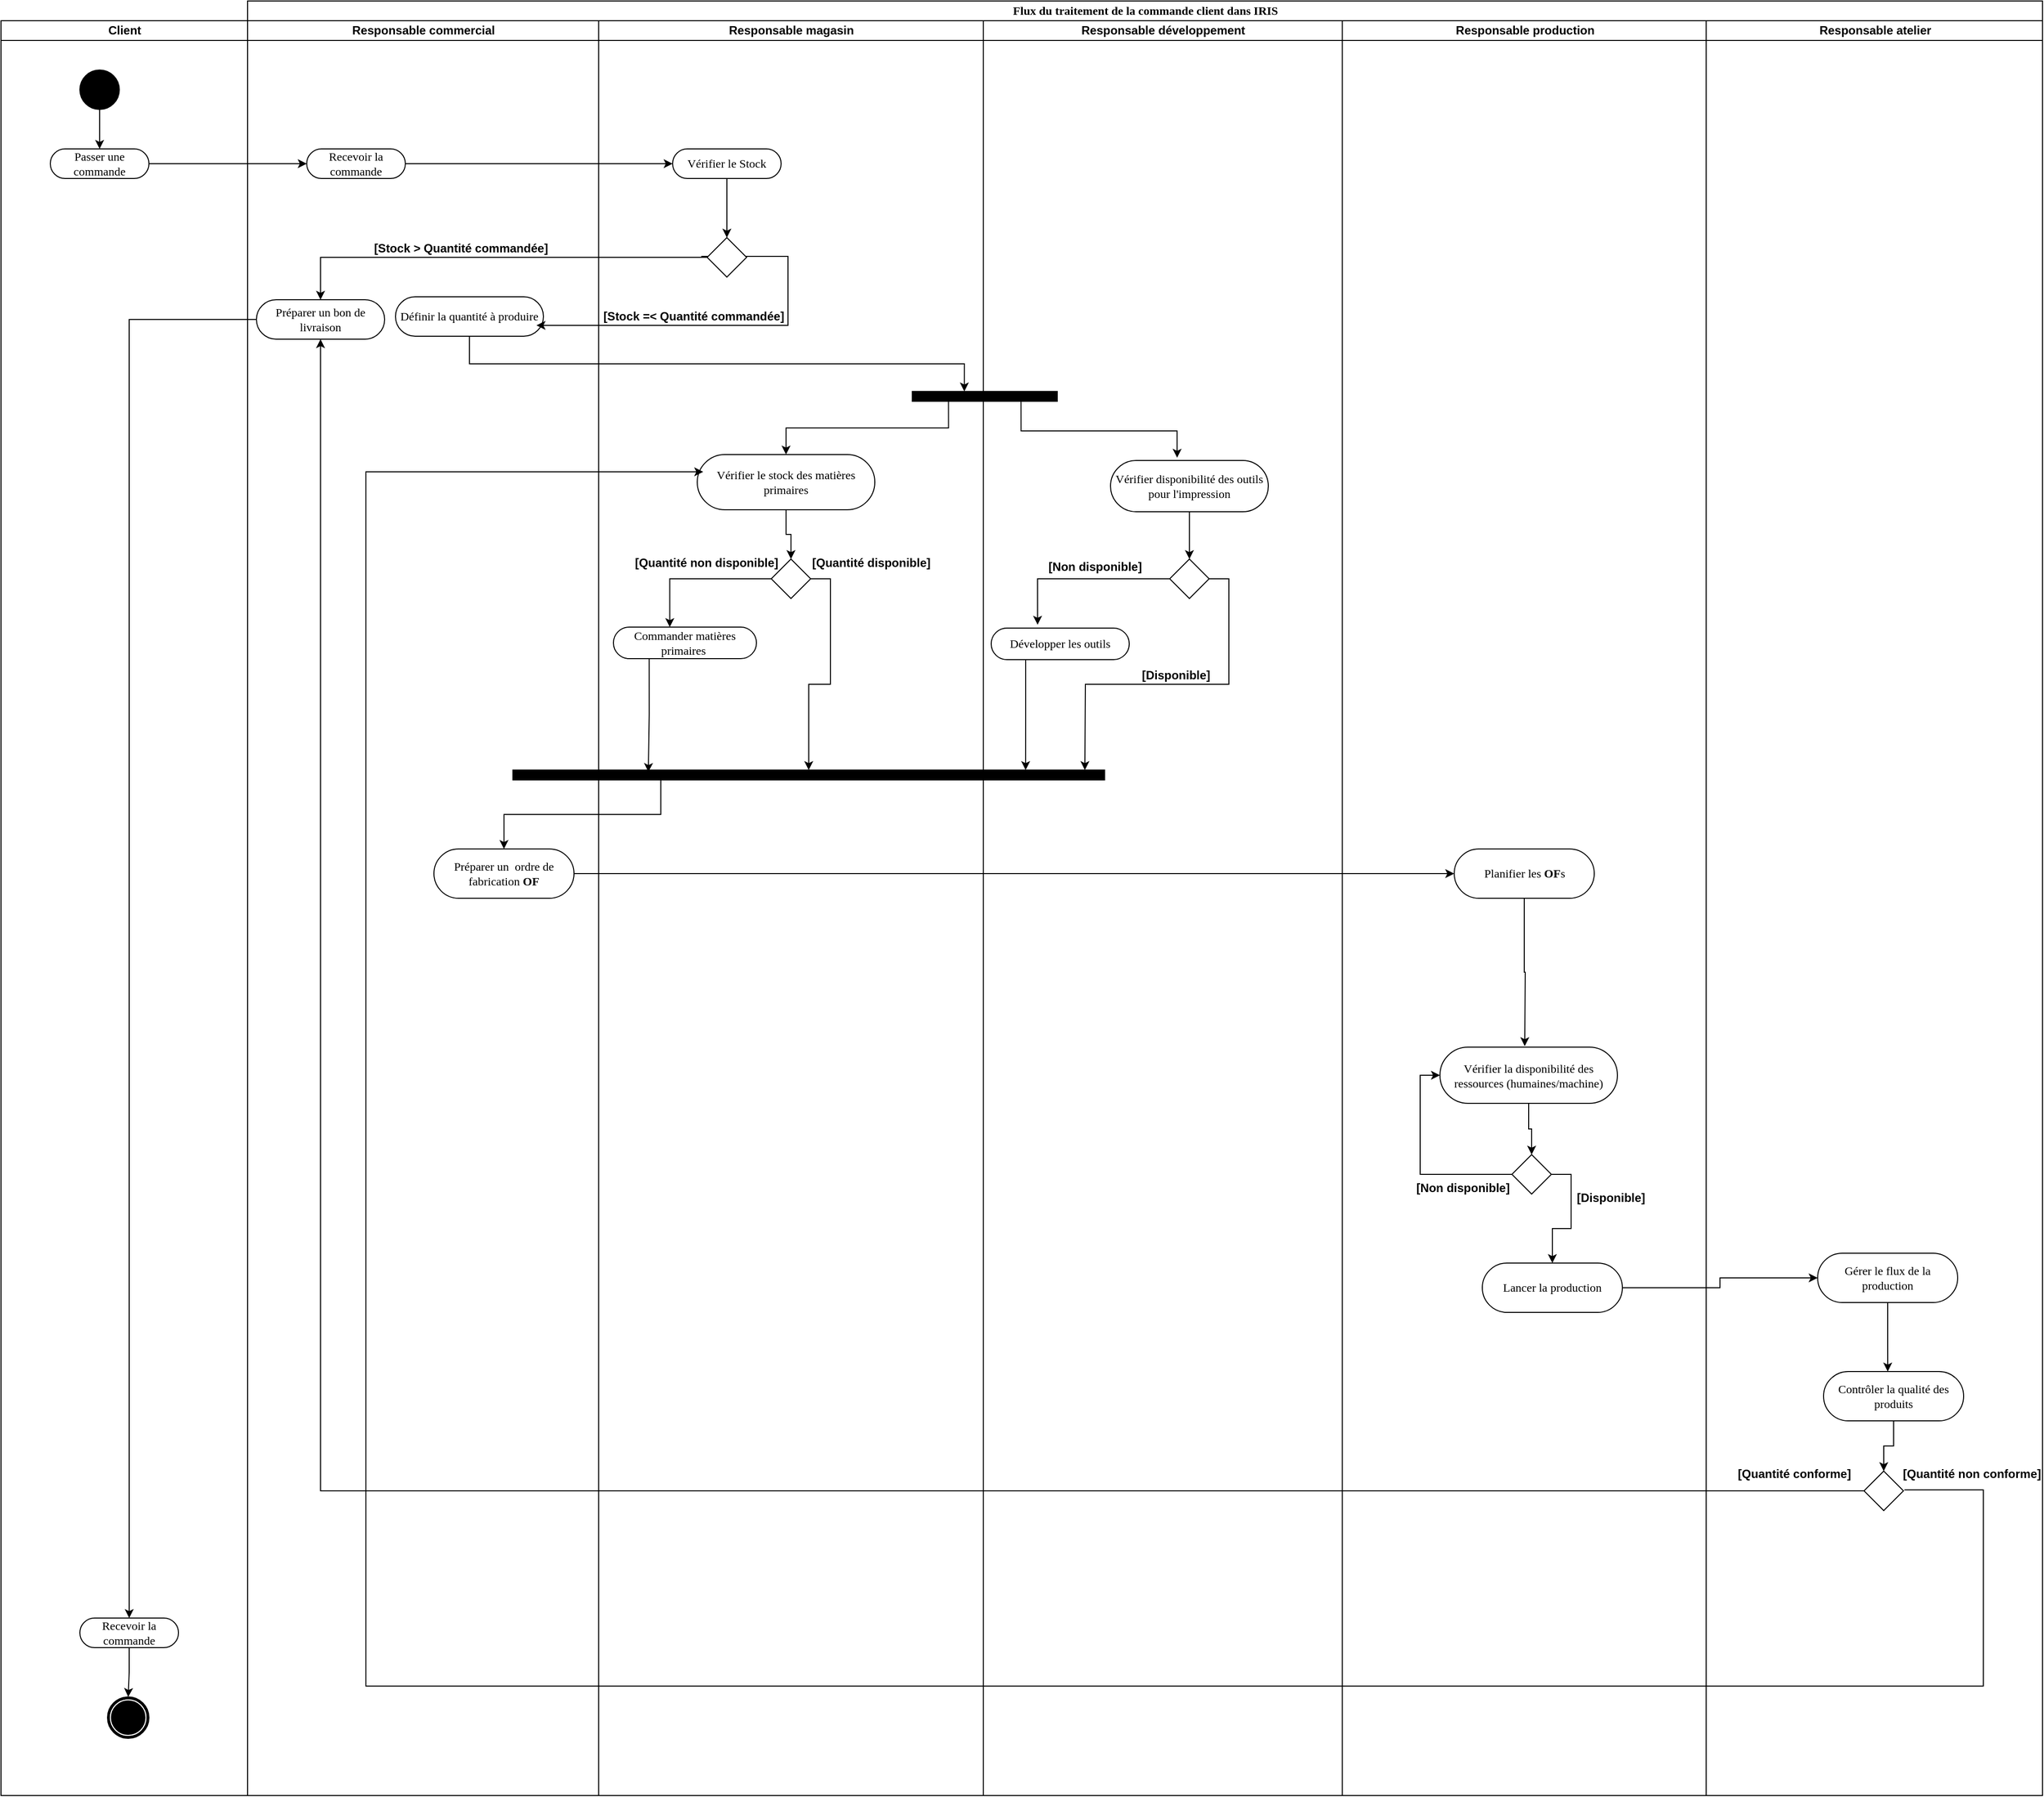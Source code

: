 <mxfile version="20.3.7" type="gitlab">
  <diagram name="Page-1" id="0783ab3e-0a74-02c8-0abd-f7b4e66b4bec">
    <mxGraphModel dx="5590" dy="2673" grid="1" gridSize="10" guides="1" tooltips="1" connect="1" arrows="1" fold="1" page="1" pageScale="1" pageWidth="850" pageHeight="1100" background="none" math="0" shadow="0">
      <root>
        <mxCell id="0" />
        <mxCell id="1" parent="0" />
        <mxCell id="1c1d494c118603dd-1" value="Flux du traitement de la commande client dans IRIS" style="swimlane;html=1;childLayout=stackLayout;startSize=20;rounded=0;shadow=0;comic=0;labelBackgroundColor=none;strokeWidth=1;fontFamily=Verdana;fontSize=12;align=center;" parent="1" vertex="1">
          <mxGeometry x="41" y="20" width="1820" height="1820" as="geometry" />
        </mxCell>
        <mxCell id="1c1d494c118603dd-2" value="Responsable commercial" style="swimlane;html=1;startSize=20;" parent="1c1d494c118603dd-1" vertex="1">
          <mxGeometry y="20" width="356" height="1800" as="geometry" />
        </mxCell>
        <mxCell id="rXU0wnX43YHr5uZH1frn-110" value="Recevoir la commande" style="rounded=1;whiteSpace=wrap;html=1;shadow=0;comic=0;labelBackgroundColor=none;strokeWidth=1;fontFamily=Verdana;fontSize=12;align=center;arcSize=50;" parent="1c1d494c118603dd-2" vertex="1">
          <mxGeometry x="60" y="130" width="100" height="30" as="geometry" />
        </mxCell>
        <mxCell id="rXU0wnX43YHr5uZH1frn-125" value="Préparer un bon de livraison" style="rounded=1;whiteSpace=wrap;html=1;shadow=0;comic=0;labelBackgroundColor=none;strokeWidth=1;fontFamily=Verdana;fontSize=12;align=center;arcSize=50;" parent="1c1d494c118603dd-2" vertex="1">
          <mxGeometry x="9" y="283" width="130" height="40" as="geometry" />
        </mxCell>
        <mxCell id="rXU0wnX43YHr5uZH1frn-133" value="Définir la quantité à produire" style="rounded=1;whiteSpace=wrap;html=1;shadow=0;comic=0;labelBackgroundColor=none;strokeWidth=1;fontFamily=Verdana;fontSize=12;align=center;arcSize=50;" parent="1c1d494c118603dd-2" vertex="1">
          <mxGeometry x="150" y="280" width="150" height="40" as="geometry" />
        </mxCell>
        <mxCell id="rXU0wnX43YHr5uZH1frn-135" value="&lt;font style=&quot;font-size: 12px;&quot;&gt;[Stock &amp;gt; Quantité commandée]&lt;/font&gt;" style="text;strokeColor=none;fillColor=none;html=1;fontSize=24;fontStyle=1;verticalAlign=middle;align=center;" parent="1c1d494c118603dd-2" vertex="1">
          <mxGeometry x="166" y="207" width="100" height="40" as="geometry" />
        </mxCell>
        <mxCell id="rXU0wnX43YHr5uZH1frn-139" value="Préparer un&amp;nbsp; ordre de fabrication &lt;b&gt;OF&lt;/b&gt;" style="rounded=1;whiteSpace=wrap;html=1;shadow=0;comic=0;labelBackgroundColor=none;strokeWidth=1;fontFamily=Verdana;fontSize=12;align=center;arcSize=50;" parent="1c1d494c118603dd-2" vertex="1">
          <mxGeometry x="189" y="840" width="142" height="50" as="geometry" />
        </mxCell>
        <mxCell id="rXU0wnX43YHr5uZH1frn-120" style="edgeStyle=orthogonalEdgeStyle;rounded=0;orthogonalLoop=1;jettySize=auto;html=1;exitX=1;exitY=0.5;exitDx=0;exitDy=0;entryX=0;entryY=0.5;entryDx=0;entryDy=0;" parent="1c1d494c118603dd-1" source="rXU0wnX43YHr5uZH1frn-110" target="rXU0wnX43YHr5uZH1frn-115" edge="1">
          <mxGeometry relative="1" as="geometry" />
        </mxCell>
        <mxCell id="rXU0wnX43YHr5uZH1frn-126" style="edgeStyle=orthogonalEdgeStyle;rounded=0;orthogonalLoop=1;jettySize=auto;html=1;exitX=0;exitY=0.5;exitDx=0;exitDy=0;entryX=0.5;entryY=0;entryDx=0;entryDy=0;" parent="1c1d494c118603dd-1" source="rXU0wnX43YHr5uZH1frn-121" target="rXU0wnX43YHr5uZH1frn-125" edge="1">
          <mxGeometry relative="1" as="geometry" />
        </mxCell>
        <mxCell id="vng6xJ7LsZXrnbO5BIpu-1" style="edgeStyle=orthogonalEdgeStyle;rounded=0;orthogonalLoop=1;jettySize=auto;html=1;exitX=1;exitY=0.5;exitDx=0;exitDy=0;entryX=1;entryY=0.75;entryDx=0;entryDy=0;" edge="1" parent="1c1d494c118603dd-1">
          <mxGeometry relative="1" as="geometry">
            <mxPoint x="460" y="259.0" as="sourcePoint" />
            <mxPoint x="293.0" y="329.0" as="targetPoint" />
            <Array as="points">
              <mxPoint x="548" y="259" />
              <mxPoint x="548" y="329" />
            </Array>
          </mxGeometry>
        </mxCell>
        <mxCell id="1c1d494c118603dd-3" value="Responsable magasin" style="swimlane;html=1;startSize=20;" parent="1c1d494c118603dd-1" vertex="1">
          <mxGeometry x="356" y="20" width="390" height="1800" as="geometry" />
        </mxCell>
        <mxCell id="rXU0wnX43YHr5uZH1frn-124" style="edgeStyle=orthogonalEdgeStyle;rounded=0;orthogonalLoop=1;jettySize=auto;html=1;exitX=0.5;exitY=1;exitDx=0;exitDy=0;entryX=0.5;entryY=0;entryDx=0;entryDy=0;" parent="1c1d494c118603dd-3" source="rXU0wnX43YHr5uZH1frn-115" target="rXU0wnX43YHr5uZH1frn-121" edge="1">
          <mxGeometry relative="1" as="geometry" />
        </mxCell>
        <mxCell id="rXU0wnX43YHr5uZH1frn-115" value="Vérifier le Stock" style="rounded=1;whiteSpace=wrap;html=1;shadow=0;comic=0;labelBackgroundColor=none;strokeWidth=1;fontFamily=Verdana;fontSize=12;align=center;arcSize=50;" parent="1c1d494c118603dd-3" vertex="1">
          <mxGeometry x="75" y="130" width="110" height="30" as="geometry" />
        </mxCell>
        <mxCell id="rXU0wnX43YHr5uZH1frn-121" value="" style="rhombus;whiteSpace=wrap;html=1;" parent="1c1d494c118603dd-3" vertex="1">
          <mxGeometry x="110" y="220" width="40" height="40" as="geometry" />
        </mxCell>
        <mxCell id="rXU0wnX43YHr5uZH1frn-136" value="&lt;font style=&quot;font-size: 12px;&quot;&gt;[Stock =&amp;lt; Quantité commandée]&lt;/font&gt;" style="text;strokeColor=none;fillColor=none;html=1;fontSize=24;fontStyle=1;verticalAlign=middle;align=center;" parent="1c1d494c118603dd-3" vertex="1">
          <mxGeometry x="46" y="276" width="100" height="40" as="geometry" />
        </mxCell>
        <mxCell id="vng6xJ7LsZXrnbO5BIpu-38" style="edgeStyle=orthogonalEdgeStyle;rounded=0;orthogonalLoop=1;jettySize=auto;html=1;exitX=0.5;exitY=1;exitDx=0;exitDy=0;" edge="1" parent="1c1d494c118603dd-3" source="vng6xJ7LsZXrnbO5BIpu-13" target="vng6xJ7LsZXrnbO5BIpu-36">
          <mxGeometry relative="1" as="geometry" />
        </mxCell>
        <mxCell id="vng6xJ7LsZXrnbO5BIpu-13" value="Vérifier le stock des matières primaires" style="rounded=1;whiteSpace=wrap;html=1;shadow=0;comic=0;labelBackgroundColor=none;strokeWidth=1;fontFamily=Verdana;fontSize=12;align=center;arcSize=50;" vertex="1" parent="1c1d494c118603dd-3">
          <mxGeometry x="100" y="440" width="180" height="56" as="geometry" />
        </mxCell>
        <mxCell id="vng6xJ7LsZXrnbO5BIpu-41" style="edgeStyle=orthogonalEdgeStyle;rounded=0;orthogonalLoop=1;jettySize=auto;html=1;exitX=0;exitY=0.5;exitDx=0;exitDy=0;entryX=0.394;entryY=0;entryDx=0;entryDy=0;entryPerimeter=0;" edge="1" parent="1c1d494c118603dd-3" source="vng6xJ7LsZXrnbO5BIpu-36" target="vng6xJ7LsZXrnbO5BIpu-40">
          <mxGeometry relative="1" as="geometry" />
        </mxCell>
        <mxCell id="vng6xJ7LsZXrnbO5BIpu-36" value="" style="rhombus;whiteSpace=wrap;html=1;" vertex="1" parent="1c1d494c118603dd-3">
          <mxGeometry x="175" y="546" width="40" height="40" as="geometry" />
        </mxCell>
        <mxCell id="vng6xJ7LsZXrnbO5BIpu-81" style="edgeStyle=orthogonalEdgeStyle;rounded=0;orthogonalLoop=1;jettySize=auto;html=1;exitX=0.25;exitY=1;exitDx=0;exitDy=0;entryX=0.229;entryY=0.188;entryDx=0;entryDy=0;entryPerimeter=0;" edge="1" parent="1c1d494c118603dd-3" source="vng6xJ7LsZXrnbO5BIpu-40" target="vng6xJ7LsZXrnbO5BIpu-52">
          <mxGeometry relative="1" as="geometry" />
        </mxCell>
        <mxCell id="vng6xJ7LsZXrnbO5BIpu-40" value="Commander matières primaires&amp;nbsp;" style="rounded=1;whiteSpace=wrap;html=1;shadow=0;comic=0;labelBackgroundColor=none;strokeWidth=1;fontFamily=Verdana;fontSize=12;align=center;arcSize=50;" vertex="1" parent="1c1d494c118603dd-3">
          <mxGeometry x="15" y="615" width="145" height="32" as="geometry" />
        </mxCell>
        <mxCell id="vng6xJ7LsZXrnbO5BIpu-44" value="&lt;font style=&quot;font-size: 12px;&quot;&gt;[Quantité disponible]&lt;/font&gt;" style="text;strokeColor=none;fillColor=none;html=1;fontSize=24;fontStyle=1;verticalAlign=middle;align=center;" vertex="1" parent="1c1d494c118603dd-3">
          <mxGeometry x="226" y="526" width="100" height="40" as="geometry" />
        </mxCell>
        <mxCell id="vng6xJ7LsZXrnbO5BIpu-45" value="&lt;font style=&quot;font-size: 12px;&quot;&gt;[Quantité non disponible]&lt;/font&gt;" style="text;strokeColor=none;fillColor=none;html=1;fontSize=24;fontStyle=1;verticalAlign=middle;align=center;" vertex="1" parent="1c1d494c118603dd-3">
          <mxGeometry x="59" y="526" width="100" height="40" as="geometry" />
        </mxCell>
        <mxCell id="vng6xJ7LsZXrnbO5BIpu-52" value="" style="whiteSpace=wrap;html=1;rounded=0;shadow=0;comic=0;labelBackgroundColor=none;strokeWidth=1;fillColor=#000000;fontFamily=Verdana;fontSize=12;align=center;rotation=0;" vertex="1" parent="1c1d494c118603dd-3">
          <mxGeometry x="-87" y="760" width="600" height="10" as="geometry" />
        </mxCell>
        <mxCell id="vng6xJ7LsZXrnbO5BIpu-59" style="edgeStyle=orthogonalEdgeStyle;rounded=0;orthogonalLoop=1;jettySize=auto;html=1;exitX=1;exitY=0.5;exitDx=0;exitDy=0;" edge="1" parent="1c1d494c118603dd-3" source="vng6xJ7LsZXrnbO5BIpu-36" target="vng6xJ7LsZXrnbO5BIpu-52">
          <mxGeometry relative="1" as="geometry">
            <mxPoint x="253.0" y="660.0" as="targetPoint" />
          </mxGeometry>
        </mxCell>
        <mxCell id="vng6xJ7LsZXrnbO5BIpu-33" style="edgeStyle=orthogonalEdgeStyle;rounded=0;orthogonalLoop=1;jettySize=auto;html=1;exitX=0.25;exitY=1;exitDx=0;exitDy=0;entryX=0.5;entryY=0;entryDx=0;entryDy=0;" edge="1" parent="1c1d494c118603dd-1" source="vng6xJ7LsZXrnbO5BIpu-31" target="vng6xJ7LsZXrnbO5BIpu-13">
          <mxGeometry relative="1" as="geometry" />
        </mxCell>
        <mxCell id="1c1d494c118603dd-4" value="Responsable développement" style="swimlane;html=1;startSize=20;align=center;" parent="1c1d494c118603dd-1" vertex="1">
          <mxGeometry x="746" y="20" width="364" height="1800" as="geometry" />
        </mxCell>
        <mxCell id="vng6xJ7LsZXrnbO5BIpu-39" style="edgeStyle=orthogonalEdgeStyle;rounded=0;orthogonalLoop=1;jettySize=auto;html=1;exitX=0.5;exitY=1;exitDx=0;exitDy=0;entryX=0.5;entryY=0;entryDx=0;entryDy=0;" edge="1" parent="1c1d494c118603dd-4" source="vng6xJ7LsZXrnbO5BIpu-9" target="vng6xJ7LsZXrnbO5BIpu-35">
          <mxGeometry relative="1" as="geometry" />
        </mxCell>
        <mxCell id="vng6xJ7LsZXrnbO5BIpu-9" value="Vérifier disponibilité des outils pour l&#39;impression" style="rounded=1;whiteSpace=wrap;html=1;shadow=0;comic=0;labelBackgroundColor=none;strokeWidth=1;fontFamily=Verdana;fontSize=12;align=center;arcSize=50;" vertex="1" parent="1c1d494c118603dd-4">
          <mxGeometry x="129" y="446" width="160" height="52" as="geometry" />
        </mxCell>
        <mxCell id="vng6xJ7LsZXrnbO5BIpu-20" value="Développer les outils" style="rounded=1;whiteSpace=wrap;html=1;shadow=0;comic=0;labelBackgroundColor=none;strokeWidth=1;fontFamily=Verdana;fontSize=12;align=center;arcSize=50;" vertex="1" parent="1c1d494c118603dd-4">
          <mxGeometry x="8" y="616" width="140" height="32" as="geometry" />
        </mxCell>
        <mxCell id="vng6xJ7LsZXrnbO5BIpu-34" style="edgeStyle=orthogonalEdgeStyle;rounded=0;orthogonalLoop=1;jettySize=auto;html=1;exitX=0.75;exitY=1;exitDx=0;exitDy=0;entryX=0.422;entryY=-0.054;entryDx=0;entryDy=0;entryPerimeter=0;" edge="1" parent="1c1d494c118603dd-4" source="vng6xJ7LsZXrnbO5BIpu-31" target="vng6xJ7LsZXrnbO5BIpu-9">
          <mxGeometry relative="1" as="geometry" />
        </mxCell>
        <mxCell id="vng6xJ7LsZXrnbO5BIpu-31" value="" style="whiteSpace=wrap;html=1;rounded=0;shadow=0;comic=0;labelBackgroundColor=none;strokeWidth=1;fillColor=#000000;fontFamily=Verdana;fontSize=12;align=center;rotation=0;" vertex="1" parent="1c1d494c118603dd-4">
          <mxGeometry x="-72" y="376" width="147" height="10" as="geometry" />
        </mxCell>
        <mxCell id="vng6xJ7LsZXrnbO5BIpu-46" style="edgeStyle=orthogonalEdgeStyle;rounded=0;orthogonalLoop=1;jettySize=auto;html=1;exitX=0;exitY=0.5;exitDx=0;exitDy=0;entryX=0.336;entryY=-0.107;entryDx=0;entryDy=0;entryPerimeter=0;" edge="1" parent="1c1d494c118603dd-4" source="vng6xJ7LsZXrnbO5BIpu-35" target="vng6xJ7LsZXrnbO5BIpu-20">
          <mxGeometry relative="1" as="geometry" />
        </mxCell>
        <mxCell id="vng6xJ7LsZXrnbO5BIpu-35" value="" style="rhombus;whiteSpace=wrap;html=1;" vertex="1" parent="1c1d494c118603dd-4">
          <mxGeometry x="189" y="546" width="40" height="40" as="geometry" />
        </mxCell>
        <mxCell id="vng6xJ7LsZXrnbO5BIpu-89" value="&lt;font style=&quot;font-size: 12px;&quot;&gt;[Non disponible]&lt;/font&gt;" style="text;strokeColor=none;fillColor=none;html=1;fontSize=24;fontStyle=1;verticalAlign=middle;align=center;" vertex="1" parent="1c1d494c118603dd-4">
          <mxGeometry x="63" y="530" width="100" height="40" as="geometry" />
        </mxCell>
        <mxCell id="vng6xJ7LsZXrnbO5BIpu-90" value="&lt;font style=&quot;font-size: 12px;&quot;&gt;[Disponible]&lt;/font&gt;" style="text;strokeColor=none;fillColor=none;html=1;fontSize=24;fontStyle=1;verticalAlign=middle;align=center;" vertex="1" parent="1c1d494c118603dd-4">
          <mxGeometry x="145" y="640" width="100" height="40" as="geometry" />
        </mxCell>
        <mxCell id="vng6xJ7LsZXrnbO5BIpu-51" style="edgeStyle=orthogonalEdgeStyle;rounded=0;orthogonalLoop=1;jettySize=auto;html=1;exitX=0.5;exitY=1;exitDx=0;exitDy=0;entryX=0.359;entryY=0;entryDx=0;entryDy=0;entryPerimeter=0;" edge="1" parent="1c1d494c118603dd-1" source="rXU0wnX43YHr5uZH1frn-133" target="vng6xJ7LsZXrnbO5BIpu-31">
          <mxGeometry relative="1" as="geometry" />
        </mxCell>
        <mxCell id="vng6xJ7LsZXrnbO5BIpu-63" style="edgeStyle=orthogonalEdgeStyle;rounded=0;orthogonalLoop=1;jettySize=auto;html=1;exitX=0.25;exitY=1;exitDx=0;exitDy=0;" edge="1" parent="1c1d494c118603dd-1" source="vng6xJ7LsZXrnbO5BIpu-52" target="rXU0wnX43YHr5uZH1frn-139">
          <mxGeometry relative="1" as="geometry" />
        </mxCell>
        <mxCell id="vng6xJ7LsZXrnbO5BIpu-66" style="edgeStyle=orthogonalEdgeStyle;rounded=0;orthogonalLoop=1;jettySize=auto;html=1;exitX=1;exitY=0.5;exitDx=0;exitDy=0;entryX=0;entryY=0.5;entryDx=0;entryDy=0;" edge="1" parent="1c1d494c118603dd-1" source="rXU0wnX43YHr5uZH1frn-139" target="vng6xJ7LsZXrnbO5BIpu-65">
          <mxGeometry relative="1" as="geometry">
            <mxPoint x="969" y="850" as="targetPoint" />
          </mxGeometry>
        </mxCell>
        <mxCell id="rXU0wnX43YHr5uZH1frn-1" value="Responsable production" style="swimlane;html=1;startSize=20;" parent="1c1d494c118603dd-1" vertex="1">
          <mxGeometry x="1110" y="20" width="369" height="1800" as="geometry" />
        </mxCell>
        <mxCell id="vng6xJ7LsZXrnbO5BIpu-65" value="Planifier les &lt;b&gt;OF&lt;/b&gt;s" style="rounded=1;whiteSpace=wrap;html=1;shadow=0;comic=0;labelBackgroundColor=none;strokeWidth=1;fontFamily=Verdana;fontSize=12;align=center;arcSize=50;" vertex="1" parent="rXU0wnX43YHr5uZH1frn-1">
          <mxGeometry x="113.5" y="840" width="142" height="50" as="geometry" />
        </mxCell>
        <mxCell id="vng6xJ7LsZXrnbO5BIpu-67" value="Lancer la production" style="rounded=1;whiteSpace=wrap;html=1;shadow=0;comic=0;labelBackgroundColor=none;strokeWidth=1;fontFamily=Verdana;fontSize=12;align=center;arcSize=50;" vertex="1" parent="rXU0wnX43YHr5uZH1frn-1">
          <mxGeometry x="142" y="1260" width="142" height="50" as="geometry" />
        </mxCell>
        <mxCell id="vng6xJ7LsZXrnbO5BIpu-87" style="edgeStyle=orthogonalEdgeStyle;rounded=0;orthogonalLoop=1;jettySize=auto;html=1;exitX=1;exitY=0.5;exitDx=0;exitDy=0;" edge="1" parent="rXU0wnX43YHr5uZH1frn-1" source="vng6xJ7LsZXrnbO5BIpu-85" target="vng6xJ7LsZXrnbO5BIpu-67">
          <mxGeometry relative="1" as="geometry" />
        </mxCell>
        <mxCell id="vng6xJ7LsZXrnbO5BIpu-85" value="" style="rhombus;whiteSpace=wrap;html=1;" vertex="1" parent="rXU0wnX43YHr5uZH1frn-1">
          <mxGeometry x="172" y="1150" width="40" height="40" as="geometry" />
        </mxCell>
        <mxCell id="vng6xJ7LsZXrnbO5BIpu-91" value="&lt;font style=&quot;font-size: 12px;&quot;&gt;[Disponible]&lt;/font&gt;" style="text;strokeColor=none;fillColor=none;html=1;fontSize=24;fontStyle=1;verticalAlign=middle;align=center;" vertex="1" parent="rXU0wnX43YHr5uZH1frn-1">
          <mxGeometry x="222" y="1170" width="100" height="40" as="geometry" />
        </mxCell>
        <mxCell id="vng6xJ7LsZXrnbO5BIpu-92" value="&lt;font style=&quot;font-size: 12px;&quot;&gt;[Non disponible]&lt;/font&gt;" style="text;strokeColor=none;fillColor=none;html=1;fontSize=24;fontStyle=1;verticalAlign=middle;align=center;" vertex="1" parent="rXU0wnX43YHr5uZH1frn-1">
          <mxGeometry x="72" y="1160" width="100" height="40" as="geometry" />
        </mxCell>
        <mxCell id="vng6xJ7LsZXrnbO5BIpu-93" style="edgeStyle=orthogonalEdgeStyle;rounded=0;orthogonalLoop=1;jettySize=auto;html=1;exitX=1;exitY=0.5;exitDx=0;exitDy=0;" edge="1" parent="1c1d494c118603dd-1" source="vng6xJ7LsZXrnbO5BIpu-67" target="vng6xJ7LsZXrnbO5BIpu-69">
          <mxGeometry relative="1" as="geometry" />
        </mxCell>
        <mxCell id="vng6xJ7LsZXrnbO5BIpu-102" style="edgeStyle=orthogonalEdgeStyle;rounded=0;orthogonalLoop=1;jettySize=auto;html=1;exitX=0;exitY=0.5;exitDx=0;exitDy=0;entryX=0.5;entryY=1;entryDx=0;entryDy=0;" edge="1" parent="1c1d494c118603dd-1" source="vng6xJ7LsZXrnbO5BIpu-77" target="rXU0wnX43YHr5uZH1frn-125">
          <mxGeometry relative="1" as="geometry" />
        </mxCell>
        <mxCell id="rXU0wnX43YHr5uZH1frn-30" value="Responsable atelier" style="swimlane;html=1;startSize=20;" parent="1c1d494c118603dd-1" vertex="1">
          <mxGeometry x="1479" y="20" width="341" height="1800" as="geometry" />
        </mxCell>
        <mxCell id="vng6xJ7LsZXrnbO5BIpu-72" style="edgeStyle=orthogonalEdgeStyle;rounded=0;orthogonalLoop=1;jettySize=auto;html=1;exitX=0.5;exitY=1;exitDx=0;exitDy=0;" edge="1" parent="rXU0wnX43YHr5uZH1frn-30" source="vng6xJ7LsZXrnbO5BIpu-69">
          <mxGeometry relative="1" as="geometry">
            <mxPoint x="184.059" y="1370" as="targetPoint" />
            <Array as="points">
              <mxPoint x="184" y="1343" />
              <mxPoint x="184" y="1343" />
            </Array>
          </mxGeometry>
        </mxCell>
        <mxCell id="vng6xJ7LsZXrnbO5BIpu-69" value="Gérer le flux de la production" style="rounded=1;whiteSpace=wrap;html=1;shadow=0;comic=0;labelBackgroundColor=none;strokeWidth=1;fontFamily=Verdana;fontSize=12;align=center;arcSize=50;" vertex="1" parent="rXU0wnX43YHr5uZH1frn-30">
          <mxGeometry x="113" y="1250" width="142" height="50" as="geometry" />
        </mxCell>
        <mxCell id="vng6xJ7LsZXrnbO5BIpu-121" style="edgeStyle=orthogonalEdgeStyle;rounded=0;orthogonalLoop=1;jettySize=auto;html=1;exitX=0.5;exitY=1;exitDx=0;exitDy=0;entryX=0.5;entryY=0;entryDx=0;entryDy=0;" edge="1" parent="rXU0wnX43YHr5uZH1frn-30" source="vng6xJ7LsZXrnbO5BIpu-71" target="vng6xJ7LsZXrnbO5BIpu-77">
          <mxGeometry relative="1" as="geometry" />
        </mxCell>
        <mxCell id="vng6xJ7LsZXrnbO5BIpu-71" value="Contrôler la qualité des produits" style="rounded=1;whiteSpace=wrap;html=1;shadow=0;comic=0;labelBackgroundColor=none;strokeWidth=1;fontFamily=Verdana;fontSize=12;align=center;arcSize=50;" vertex="1" parent="rXU0wnX43YHr5uZH1frn-30">
          <mxGeometry x="119" y="1370" width="142" height="50" as="geometry" />
        </mxCell>
        <mxCell id="vng6xJ7LsZXrnbO5BIpu-77" value="" style="rhombus;whiteSpace=wrap;html=1;" vertex="1" parent="rXU0wnX43YHr5uZH1frn-30">
          <mxGeometry x="160" y="1471" width="40" height="40" as="geometry" />
        </mxCell>
        <mxCell id="vng6xJ7LsZXrnbO5BIpu-109" value="&lt;font style=&quot;font-size: 12px;&quot;&gt;[Quantité conforme]&lt;/font&gt;" style="text;strokeColor=none;fillColor=none;html=1;fontSize=24;fontStyle=1;verticalAlign=middle;align=center;" vertex="1" parent="rXU0wnX43YHr5uZH1frn-30">
          <mxGeometry x="39" y="1450" width="100" height="40" as="geometry" />
        </mxCell>
        <mxCell id="vng6xJ7LsZXrnbO5BIpu-120" value="&lt;font style=&quot;font-size: 12px;&quot;&gt;[Quantité non conforme]&lt;/font&gt;" style="text;strokeColor=none;fillColor=none;html=1;fontSize=24;fontStyle=1;verticalAlign=middle;align=center;" vertex="1" parent="rXU0wnX43YHr5uZH1frn-30">
          <mxGeometry x="219" y="1450" width="100" height="40" as="geometry" />
        </mxCell>
        <mxCell id="vng6xJ7LsZXrnbO5BIpu-112" style="edgeStyle=orthogonalEdgeStyle;rounded=0;orthogonalLoop=1;jettySize=auto;html=1;exitX=1;exitY=0.5;exitDx=0;exitDy=0;entryX=0;entryY=0.25;entryDx=0;entryDy=0;" edge="1" parent="1c1d494c118603dd-1">
          <mxGeometry relative="1" as="geometry">
            <mxPoint x="1680" y="1510" as="sourcePoint" />
            <mxPoint x="462" y="477.5" as="targetPoint" />
            <Array as="points">
              <mxPoint x="1760" y="1510" />
              <mxPoint x="1760" y="1709" />
              <mxPoint x="120" y="1709" />
              <mxPoint x="120" y="478" />
            </Array>
          </mxGeometry>
        </mxCell>
        <mxCell id="rXU0wnX43YHr5uZH1frn-62" value="Client" style="swimlane;html=1;startSize=20;" parent="1" vertex="1">
          <mxGeometry x="-209" y="40" width="250" height="1800" as="geometry" />
        </mxCell>
        <mxCell id="rXU0wnX43YHr5uZH1frn-100" value="Passer une commande" style="rounded=1;whiteSpace=wrap;html=1;shadow=0;comic=0;labelBackgroundColor=none;strokeWidth=1;fontFamily=Verdana;fontSize=12;align=center;arcSize=50;" parent="rXU0wnX43YHr5uZH1frn-62" vertex="1">
          <mxGeometry x="50" y="130" width="100" height="30" as="geometry" />
        </mxCell>
        <mxCell id="rXU0wnX43YHr5uZH1frn-104" style="edgeStyle=orthogonalEdgeStyle;rounded=0;orthogonalLoop=1;jettySize=auto;html=1;exitX=0.5;exitY=1;exitDx=0;exitDy=0;entryX=0.5;entryY=0;entryDx=0;entryDy=0;" parent="rXU0wnX43YHr5uZH1frn-62" source="rXU0wnX43YHr5uZH1frn-101" target="rXU0wnX43YHr5uZH1frn-100" edge="1">
          <mxGeometry relative="1" as="geometry" />
        </mxCell>
        <mxCell id="rXU0wnX43YHr5uZH1frn-101" value="" style="ellipse;whiteSpace=wrap;html=1;rounded=0;shadow=0;comic=0;labelBackgroundColor=none;strokeWidth=1;fillColor=#000000;fontFamily=Verdana;fontSize=12;align=center;" parent="rXU0wnX43YHr5uZH1frn-62" vertex="1">
          <mxGeometry x="80" y="50" width="40" height="40" as="geometry" />
        </mxCell>
        <mxCell id="rXU0wnX43YHr5uZH1frn-127" value="Recevoir la commande" style="rounded=1;whiteSpace=wrap;html=1;shadow=0;comic=0;labelBackgroundColor=none;strokeWidth=1;fontFamily=Verdana;fontSize=12;align=center;arcSize=50;" parent="rXU0wnX43YHr5uZH1frn-62" vertex="1">
          <mxGeometry x="80" y="1620" width="100" height="30" as="geometry" />
        </mxCell>
        <mxCell id="rXU0wnX43YHr5uZH1frn-129" value="" style="shape=mxgraph.bpmn.shape;html=1;verticalLabelPosition=bottom;labelBackgroundColor=#ffffff;verticalAlign=top;perimeter=ellipsePerimeter;outline=end;symbol=terminate;rounded=0;shadow=0;comic=0;strokeWidth=1;fontFamily=Verdana;fontSize=12;align=center;" parent="rXU0wnX43YHr5uZH1frn-62" vertex="1">
          <mxGeometry x="109" y="1701" width="40" height="40" as="geometry" />
        </mxCell>
        <mxCell id="rXU0wnX43YHr5uZH1frn-112" style="edgeStyle=orthogonalEdgeStyle;rounded=0;orthogonalLoop=1;jettySize=auto;html=1;" parent="1" source="rXU0wnX43YHr5uZH1frn-100" target="rXU0wnX43YHr5uZH1frn-110" edge="1">
          <mxGeometry relative="1" as="geometry" />
        </mxCell>
        <mxCell id="rXU0wnX43YHr5uZH1frn-128" style="edgeStyle=orthogonalEdgeStyle;rounded=0;orthogonalLoop=1;jettySize=auto;html=1;entryX=0.5;entryY=0;entryDx=0;entryDy=0;" parent="1" source="rXU0wnX43YHr5uZH1frn-125" target="rXU0wnX43YHr5uZH1frn-127" edge="1">
          <mxGeometry relative="1" as="geometry" />
        </mxCell>
        <mxCell id="rXU0wnX43YHr5uZH1frn-132" style="edgeStyle=orthogonalEdgeStyle;rounded=0;orthogonalLoop=1;jettySize=auto;html=1;exitX=0.5;exitY=1;exitDx=0;exitDy=0;" parent="1" source="rXU0wnX43YHr5uZH1frn-127" edge="1">
          <mxGeometry relative="1" as="geometry">
            <mxPoint x="-80" y="1740" as="targetPoint" />
          </mxGeometry>
        </mxCell>
        <mxCell id="vng6xJ7LsZXrnbO5BIpu-60" style="edgeStyle=orthogonalEdgeStyle;rounded=0;orthogonalLoop=1;jettySize=auto;html=1;exitX=0.25;exitY=1;exitDx=0;exitDy=0;" edge="1" parent="1" source="vng6xJ7LsZXrnbO5BIpu-20">
          <mxGeometry relative="1" as="geometry">
            <mxPoint x="829.941" y="800.0" as="targetPoint" />
          </mxGeometry>
        </mxCell>
        <mxCell id="vng6xJ7LsZXrnbO5BIpu-61" style="edgeStyle=orthogonalEdgeStyle;rounded=0;orthogonalLoop=1;jettySize=auto;html=1;exitX=1;exitY=0.5;exitDx=0;exitDy=0;" edge="1" parent="1" source="vng6xJ7LsZXrnbO5BIpu-35">
          <mxGeometry relative="1" as="geometry">
            <mxPoint x="890.0" y="800.0" as="targetPoint" />
          </mxGeometry>
        </mxCell>
        <mxCell id="vng6xJ7LsZXrnbO5BIpu-86" style="edgeStyle=orthogonalEdgeStyle;rounded=0;orthogonalLoop=1;jettySize=auto;html=1;exitX=0.5;exitY=1;exitDx=0;exitDy=0;entryX=0.5;entryY=0;entryDx=0;entryDy=0;" edge="1" parent="1" source="vng6xJ7LsZXrnbO5BIpu-80" target="vng6xJ7LsZXrnbO5BIpu-85">
          <mxGeometry relative="1" as="geometry" />
        </mxCell>
        <mxCell id="vng6xJ7LsZXrnbO5BIpu-80" value="Vérifier la disponibilité des ressources (humaines/machine)" style="rounded=1;whiteSpace=wrap;html=1;shadow=0;comic=0;labelBackgroundColor=none;strokeWidth=1;fontFamily=Verdana;fontSize=12;align=center;arcSize=50;" vertex="1" parent="1">
          <mxGeometry x="1250" y="1081" width="180" height="57" as="geometry" />
        </mxCell>
        <mxCell id="vng6xJ7LsZXrnbO5BIpu-88" style="edgeStyle=orthogonalEdgeStyle;rounded=0;orthogonalLoop=1;jettySize=auto;html=1;exitX=0;exitY=0.5;exitDx=0;exitDy=0;entryX=0;entryY=0.5;entryDx=0;entryDy=0;" edge="1" parent="1" source="vng6xJ7LsZXrnbO5BIpu-85" target="vng6xJ7LsZXrnbO5BIpu-80">
          <mxGeometry relative="1" as="geometry" />
        </mxCell>
        <mxCell id="vng6xJ7LsZXrnbO5BIpu-108" style="edgeStyle=orthogonalEdgeStyle;rounded=0;orthogonalLoop=1;jettySize=auto;html=1;exitX=0.5;exitY=1;exitDx=0;exitDy=0;" edge="1" parent="1" source="vng6xJ7LsZXrnbO5BIpu-65">
          <mxGeometry relative="1" as="geometry">
            <mxPoint x="1336" y="1080" as="targetPoint" />
          </mxGeometry>
        </mxCell>
      </root>
    </mxGraphModel>
  </diagram>
</mxfile>
